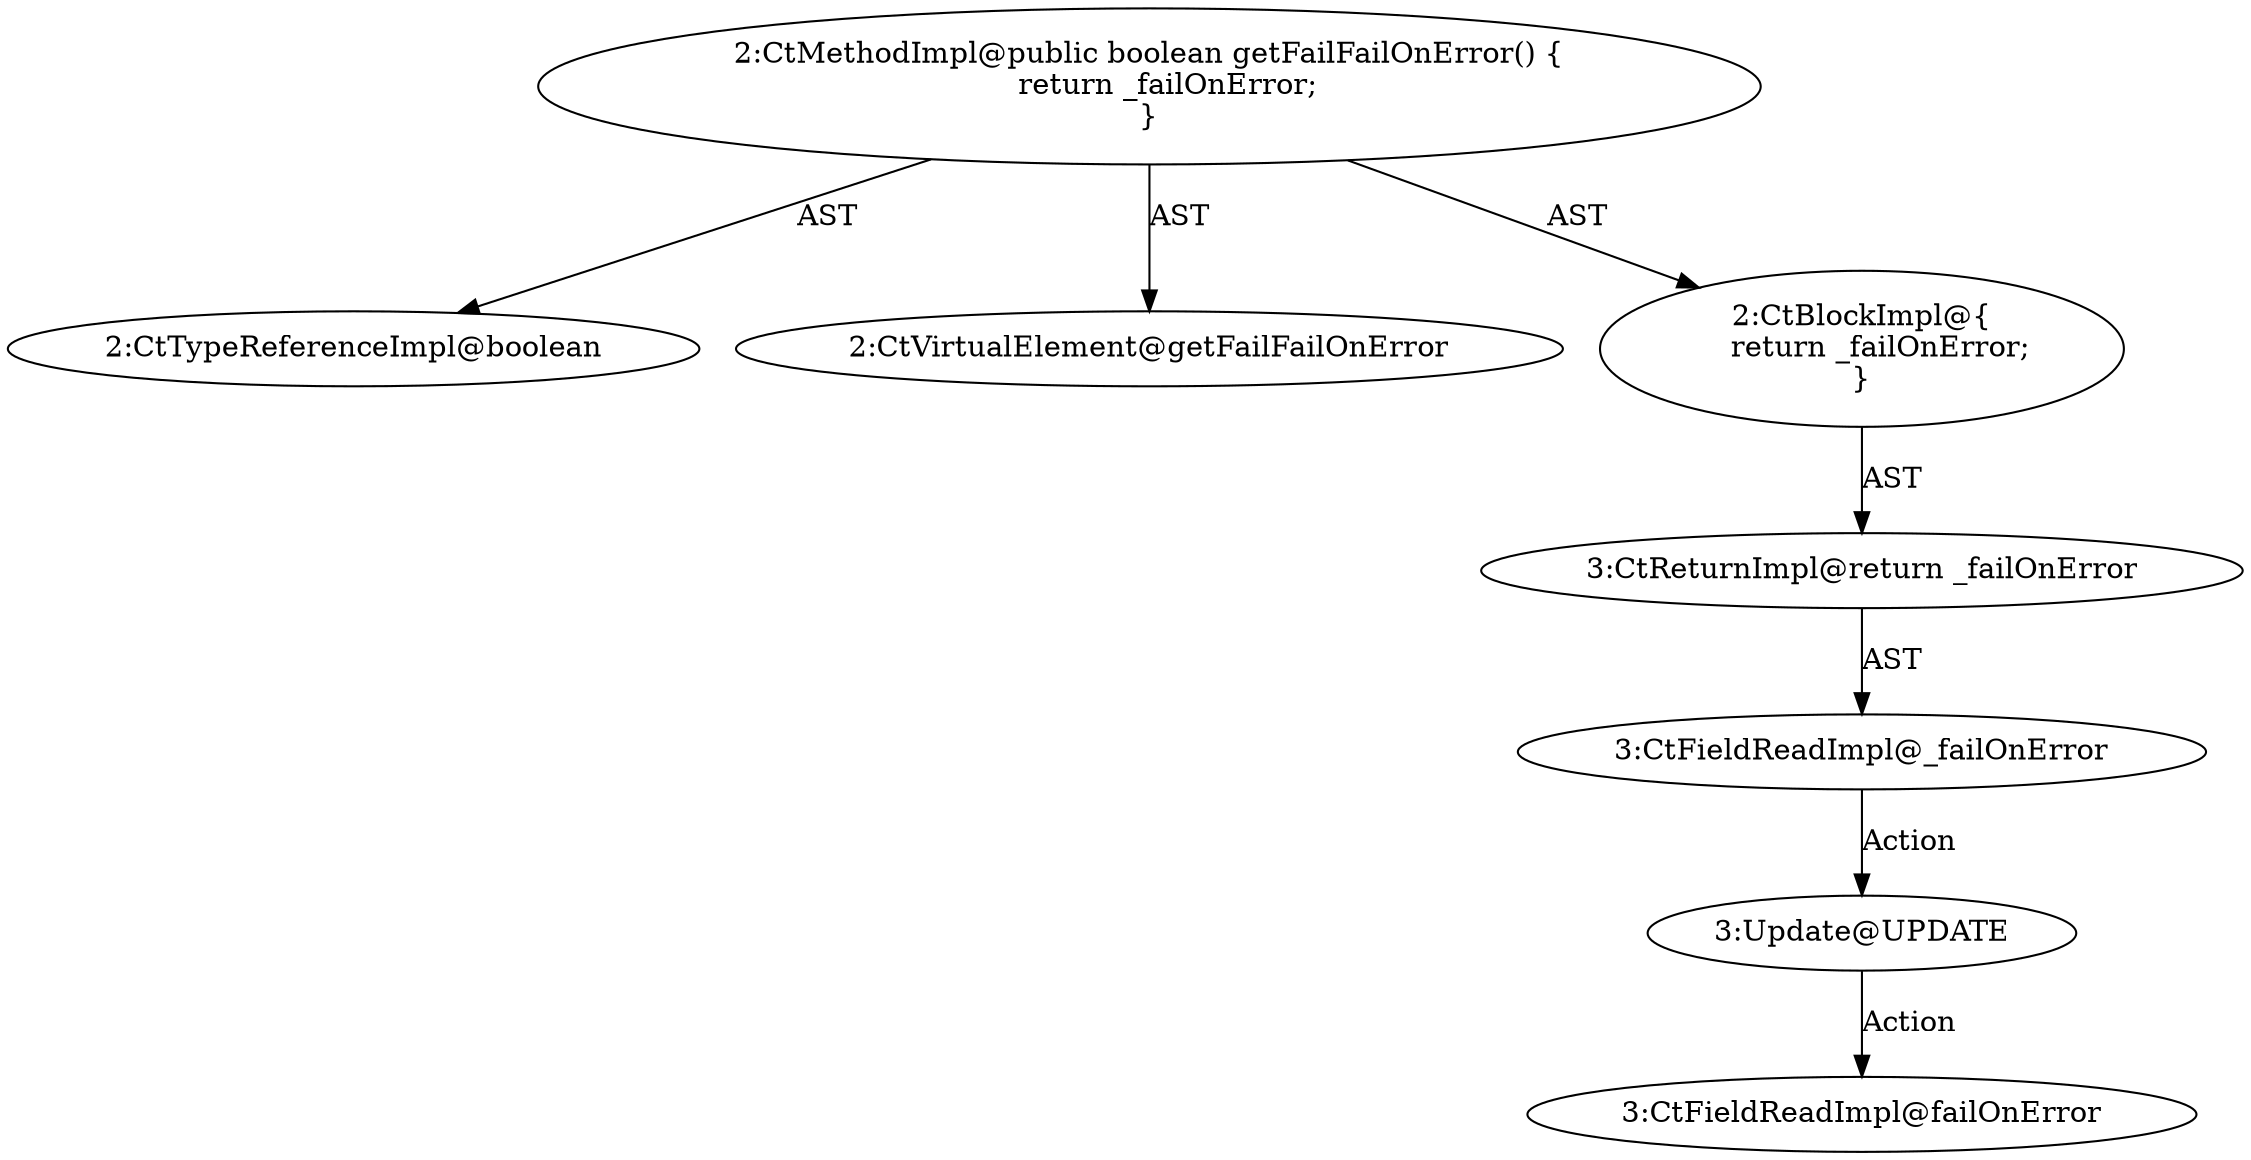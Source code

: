 digraph "getFailFailOnError#?" {
0 [label="2:CtTypeReferenceImpl@boolean" shape=ellipse]
1 [label="2:CtVirtualElement@getFailFailOnError" shape=ellipse]
2 [label="3:CtFieldReadImpl@_failOnError" shape=ellipse]
3 [label="3:CtReturnImpl@return _failOnError" shape=ellipse]
4 [label="2:CtBlockImpl@\{
    return _failOnError;
\}" shape=ellipse]
5 [label="2:CtMethodImpl@public boolean getFailFailOnError() \{
    return _failOnError;
\}" shape=ellipse]
6 [label="3:Update@UPDATE" shape=ellipse]
7 [label="3:CtFieldReadImpl@failOnError" shape=ellipse]
2 -> 6 [label="Action"];
3 -> 2 [label="AST"];
4 -> 3 [label="AST"];
5 -> 1 [label="AST"];
5 -> 0 [label="AST"];
5 -> 4 [label="AST"];
6 -> 7 [label="Action"];
}